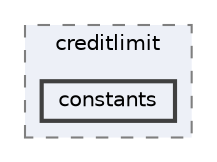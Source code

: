 digraph "repository/creditlimit/src/main/java/com/sterlite/cal/creditlimit/constants"
{
 // LATEX_PDF_SIZE
  bgcolor="transparent";
  edge [fontname=Helvetica,fontsize=10,labelfontname=Helvetica,labelfontsize=10];
  node [fontname=Helvetica,fontsize=10,shape=box,height=0.2,width=0.4];
  compound=true
  subgraph clusterdir_7e1a85fbce92f4bc0f8fdd75159f148f {
    graph [ bgcolor="#edf0f7", pencolor="grey50", label="creditlimit", fontname=Helvetica,fontsize=10 style="filled,dashed", URL="dir_7e1a85fbce92f4bc0f8fdd75159f148f.html",tooltip=""]
  dir_044ab402d92e574a44070b85f659c4d5 [label="constants", fillcolor="#edf0f7", color="grey25", style="filled,bold", URL="dir_044ab402d92e574a44070b85f659c4d5.html",tooltip=""];
  }
}
